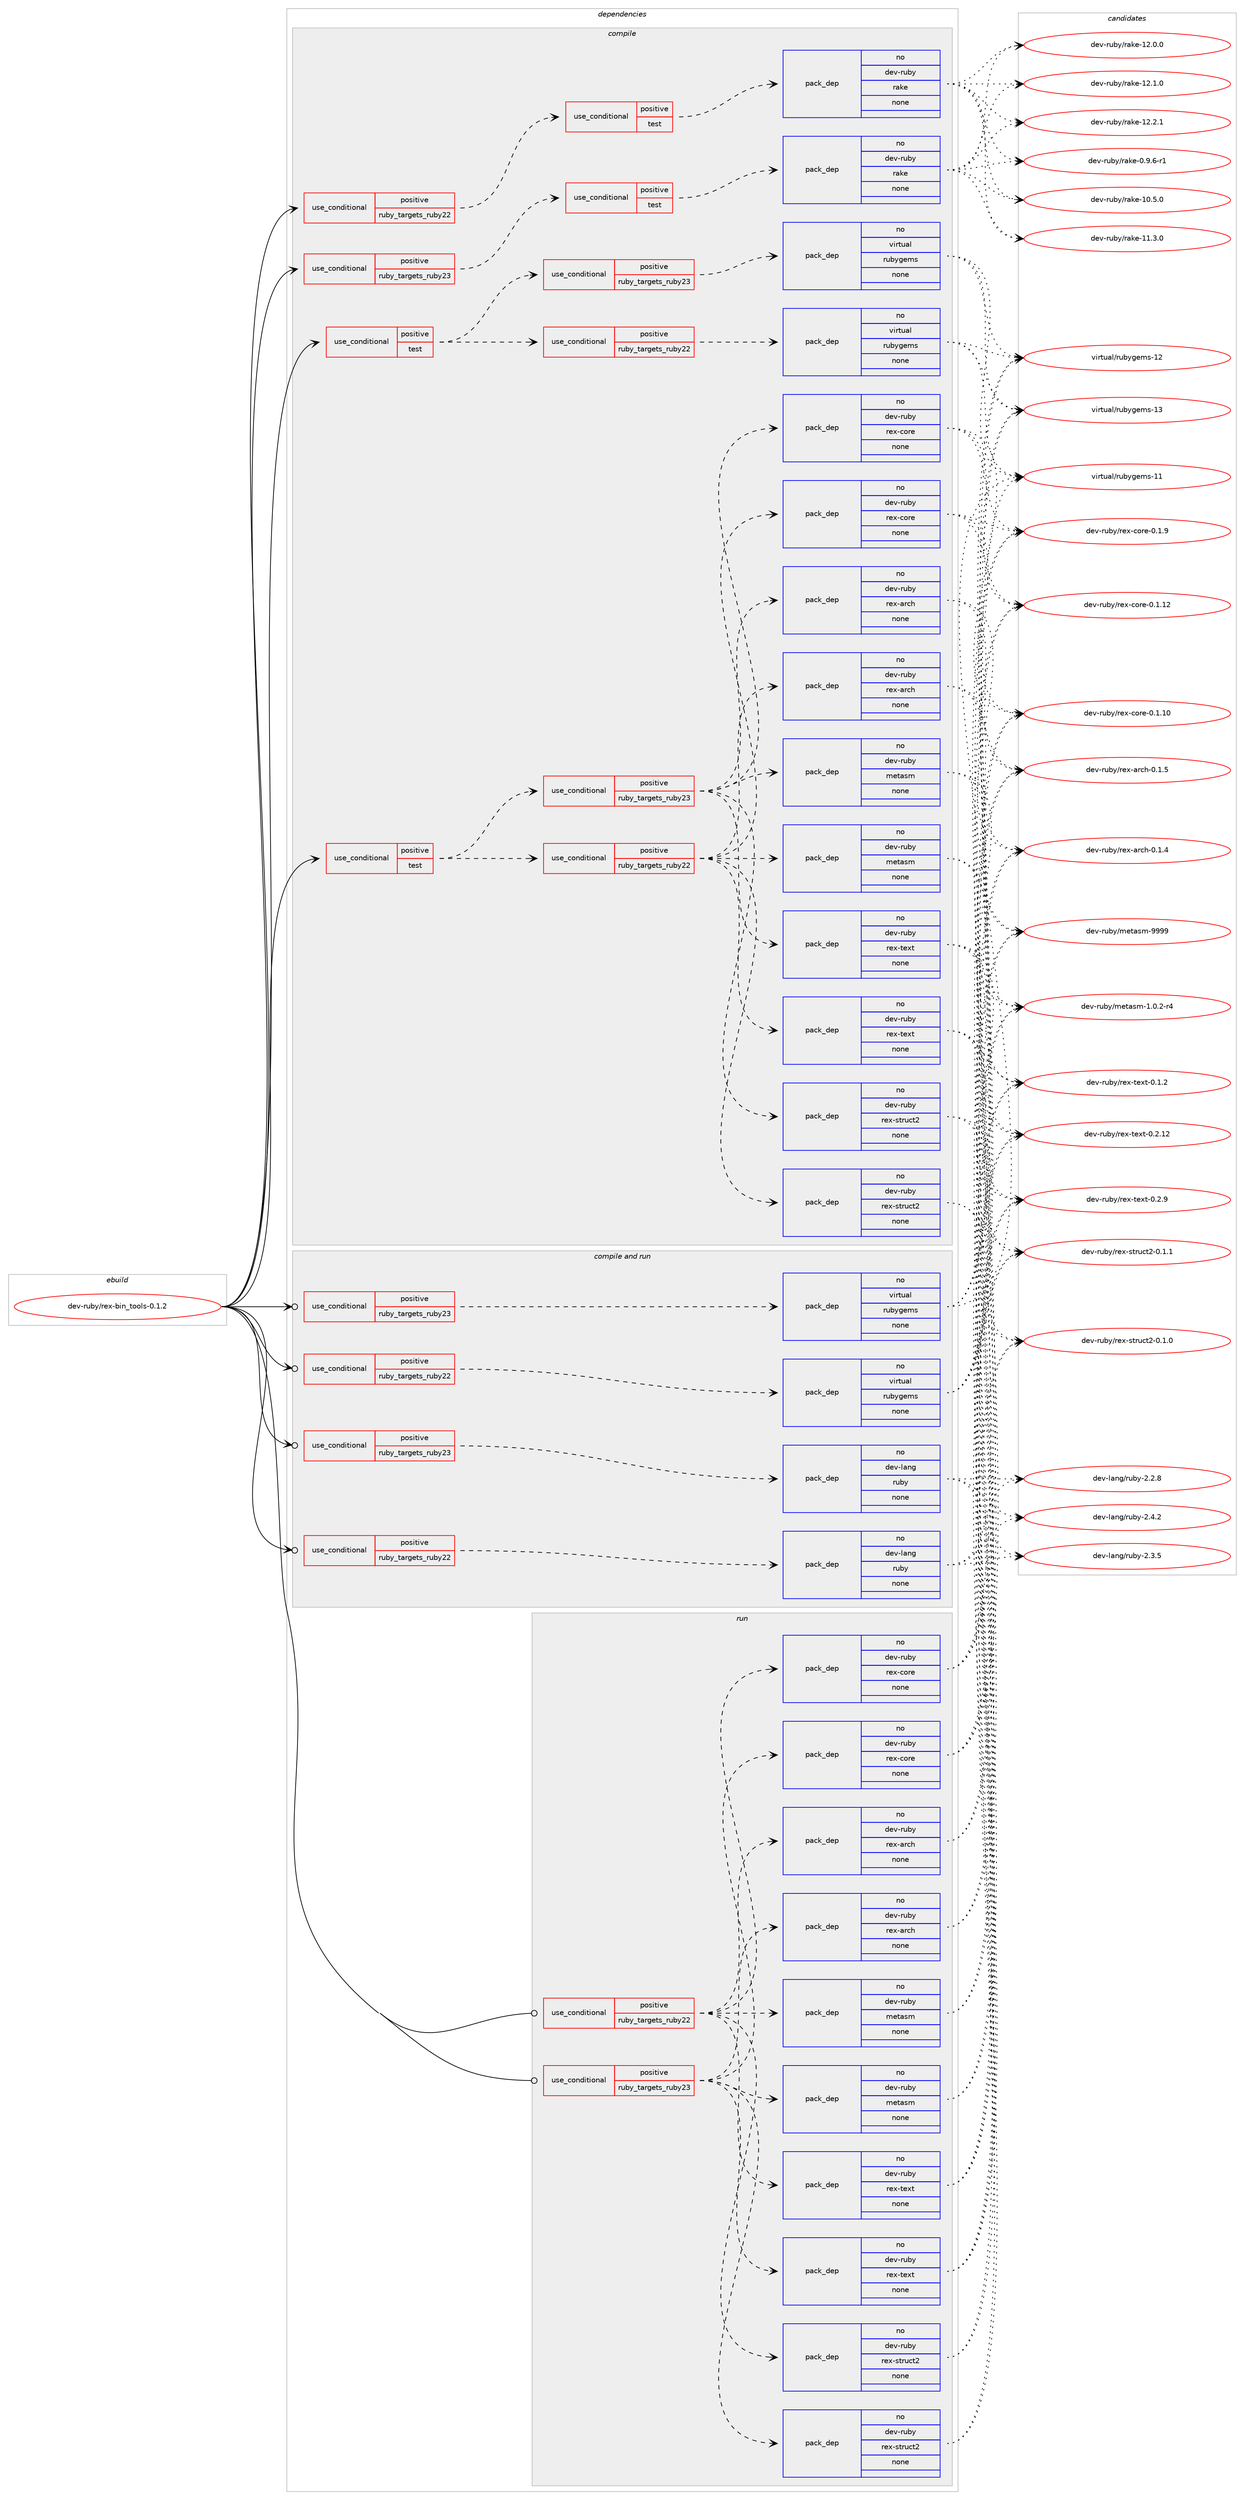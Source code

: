 digraph prolog {

# *************
# Graph options
# *************

newrank=true;
concentrate=true;
compound=true;
graph [rankdir=LR,fontname=Helvetica,fontsize=10,ranksep=1.5];#, ranksep=2.5, nodesep=0.2];
edge  [arrowhead=vee];
node  [fontname=Helvetica,fontsize=10];

# **********
# The ebuild
# **********

subgraph cluster_leftcol {
color=gray;
rank=same;
label=<<i>ebuild</i>>;
id [label="dev-ruby/rex-bin_tools-0.1.2", color=red, width=4, href="../dev-ruby/rex-bin_tools-0.1.2.svg"];
}

# ****************
# The dependencies
# ****************

subgraph cluster_midcol {
color=gray;
label=<<i>dependencies</i>>;
subgraph cluster_compile {
fillcolor="#eeeeee";
style=filled;
label=<<i>compile</i>>;
subgraph cond68450 {
dependency261338 [label=<<TABLE BORDER="0" CELLBORDER="1" CELLSPACING="0" CELLPADDING="4"><TR><TD ROWSPAN="3" CELLPADDING="10">use_conditional</TD></TR><TR><TD>positive</TD></TR><TR><TD>ruby_targets_ruby22</TD></TR></TABLE>>, shape=none, color=red];
subgraph cond68451 {
dependency261339 [label=<<TABLE BORDER="0" CELLBORDER="1" CELLSPACING="0" CELLPADDING="4"><TR><TD ROWSPAN="3" CELLPADDING="10">use_conditional</TD></TR><TR><TD>positive</TD></TR><TR><TD>test</TD></TR></TABLE>>, shape=none, color=red];
subgraph pack188774 {
dependency261340 [label=<<TABLE BORDER="0" CELLBORDER="1" CELLSPACING="0" CELLPADDING="4" WIDTH="220"><TR><TD ROWSPAN="6" CELLPADDING="30">pack_dep</TD></TR><TR><TD WIDTH="110">no</TD></TR><TR><TD>dev-ruby</TD></TR><TR><TD>rake</TD></TR><TR><TD>none</TD></TR><TR><TD></TD></TR></TABLE>>, shape=none, color=blue];
}
dependency261339:e -> dependency261340:w [weight=20,style="dashed",arrowhead="vee"];
}
dependency261338:e -> dependency261339:w [weight=20,style="dashed",arrowhead="vee"];
}
id:e -> dependency261338:w [weight=20,style="solid",arrowhead="vee"];
subgraph cond68452 {
dependency261341 [label=<<TABLE BORDER="0" CELLBORDER="1" CELLSPACING="0" CELLPADDING="4"><TR><TD ROWSPAN="3" CELLPADDING="10">use_conditional</TD></TR><TR><TD>positive</TD></TR><TR><TD>ruby_targets_ruby23</TD></TR></TABLE>>, shape=none, color=red];
subgraph cond68453 {
dependency261342 [label=<<TABLE BORDER="0" CELLBORDER="1" CELLSPACING="0" CELLPADDING="4"><TR><TD ROWSPAN="3" CELLPADDING="10">use_conditional</TD></TR><TR><TD>positive</TD></TR><TR><TD>test</TD></TR></TABLE>>, shape=none, color=red];
subgraph pack188775 {
dependency261343 [label=<<TABLE BORDER="0" CELLBORDER="1" CELLSPACING="0" CELLPADDING="4" WIDTH="220"><TR><TD ROWSPAN="6" CELLPADDING="30">pack_dep</TD></TR><TR><TD WIDTH="110">no</TD></TR><TR><TD>dev-ruby</TD></TR><TR><TD>rake</TD></TR><TR><TD>none</TD></TR><TR><TD></TD></TR></TABLE>>, shape=none, color=blue];
}
dependency261342:e -> dependency261343:w [weight=20,style="dashed",arrowhead="vee"];
}
dependency261341:e -> dependency261342:w [weight=20,style="dashed",arrowhead="vee"];
}
id:e -> dependency261341:w [weight=20,style="solid",arrowhead="vee"];
subgraph cond68454 {
dependency261344 [label=<<TABLE BORDER="0" CELLBORDER="1" CELLSPACING="0" CELLPADDING="4"><TR><TD ROWSPAN="3" CELLPADDING="10">use_conditional</TD></TR><TR><TD>positive</TD></TR><TR><TD>test</TD></TR></TABLE>>, shape=none, color=red];
subgraph cond68455 {
dependency261345 [label=<<TABLE BORDER="0" CELLBORDER="1" CELLSPACING="0" CELLPADDING="4"><TR><TD ROWSPAN="3" CELLPADDING="10">use_conditional</TD></TR><TR><TD>positive</TD></TR><TR><TD>ruby_targets_ruby22</TD></TR></TABLE>>, shape=none, color=red];
subgraph pack188776 {
dependency261346 [label=<<TABLE BORDER="0" CELLBORDER="1" CELLSPACING="0" CELLPADDING="4" WIDTH="220"><TR><TD ROWSPAN="6" CELLPADDING="30">pack_dep</TD></TR><TR><TD WIDTH="110">no</TD></TR><TR><TD>dev-ruby</TD></TR><TR><TD>rex-arch</TD></TR><TR><TD>none</TD></TR><TR><TD></TD></TR></TABLE>>, shape=none, color=blue];
}
dependency261345:e -> dependency261346:w [weight=20,style="dashed",arrowhead="vee"];
subgraph pack188777 {
dependency261347 [label=<<TABLE BORDER="0" CELLBORDER="1" CELLSPACING="0" CELLPADDING="4" WIDTH="220"><TR><TD ROWSPAN="6" CELLPADDING="30">pack_dep</TD></TR><TR><TD WIDTH="110">no</TD></TR><TR><TD>dev-ruby</TD></TR><TR><TD>metasm</TD></TR><TR><TD>none</TD></TR><TR><TD></TD></TR></TABLE>>, shape=none, color=blue];
}
dependency261345:e -> dependency261347:w [weight=20,style="dashed",arrowhead="vee"];
subgraph pack188778 {
dependency261348 [label=<<TABLE BORDER="0" CELLBORDER="1" CELLSPACING="0" CELLPADDING="4" WIDTH="220"><TR><TD ROWSPAN="6" CELLPADDING="30">pack_dep</TD></TR><TR><TD WIDTH="110">no</TD></TR><TR><TD>dev-ruby</TD></TR><TR><TD>rex-core</TD></TR><TR><TD>none</TD></TR><TR><TD></TD></TR></TABLE>>, shape=none, color=blue];
}
dependency261345:e -> dependency261348:w [weight=20,style="dashed",arrowhead="vee"];
subgraph pack188779 {
dependency261349 [label=<<TABLE BORDER="0" CELLBORDER="1" CELLSPACING="0" CELLPADDING="4" WIDTH="220"><TR><TD ROWSPAN="6" CELLPADDING="30">pack_dep</TD></TR><TR><TD WIDTH="110">no</TD></TR><TR><TD>dev-ruby</TD></TR><TR><TD>rex-struct2</TD></TR><TR><TD>none</TD></TR><TR><TD></TD></TR></TABLE>>, shape=none, color=blue];
}
dependency261345:e -> dependency261349:w [weight=20,style="dashed",arrowhead="vee"];
subgraph pack188780 {
dependency261350 [label=<<TABLE BORDER="0" CELLBORDER="1" CELLSPACING="0" CELLPADDING="4" WIDTH="220"><TR><TD ROWSPAN="6" CELLPADDING="30">pack_dep</TD></TR><TR><TD WIDTH="110">no</TD></TR><TR><TD>dev-ruby</TD></TR><TR><TD>rex-text</TD></TR><TR><TD>none</TD></TR><TR><TD></TD></TR></TABLE>>, shape=none, color=blue];
}
dependency261345:e -> dependency261350:w [weight=20,style="dashed",arrowhead="vee"];
}
dependency261344:e -> dependency261345:w [weight=20,style="dashed",arrowhead="vee"];
subgraph cond68456 {
dependency261351 [label=<<TABLE BORDER="0" CELLBORDER="1" CELLSPACING="0" CELLPADDING="4"><TR><TD ROWSPAN="3" CELLPADDING="10">use_conditional</TD></TR><TR><TD>positive</TD></TR><TR><TD>ruby_targets_ruby23</TD></TR></TABLE>>, shape=none, color=red];
subgraph pack188781 {
dependency261352 [label=<<TABLE BORDER="0" CELLBORDER="1" CELLSPACING="0" CELLPADDING="4" WIDTH="220"><TR><TD ROWSPAN="6" CELLPADDING="30">pack_dep</TD></TR><TR><TD WIDTH="110">no</TD></TR><TR><TD>dev-ruby</TD></TR><TR><TD>rex-arch</TD></TR><TR><TD>none</TD></TR><TR><TD></TD></TR></TABLE>>, shape=none, color=blue];
}
dependency261351:e -> dependency261352:w [weight=20,style="dashed",arrowhead="vee"];
subgraph pack188782 {
dependency261353 [label=<<TABLE BORDER="0" CELLBORDER="1" CELLSPACING="0" CELLPADDING="4" WIDTH="220"><TR><TD ROWSPAN="6" CELLPADDING="30">pack_dep</TD></TR><TR><TD WIDTH="110">no</TD></TR><TR><TD>dev-ruby</TD></TR><TR><TD>metasm</TD></TR><TR><TD>none</TD></TR><TR><TD></TD></TR></TABLE>>, shape=none, color=blue];
}
dependency261351:e -> dependency261353:w [weight=20,style="dashed",arrowhead="vee"];
subgraph pack188783 {
dependency261354 [label=<<TABLE BORDER="0" CELLBORDER="1" CELLSPACING="0" CELLPADDING="4" WIDTH="220"><TR><TD ROWSPAN="6" CELLPADDING="30">pack_dep</TD></TR><TR><TD WIDTH="110">no</TD></TR><TR><TD>dev-ruby</TD></TR><TR><TD>rex-core</TD></TR><TR><TD>none</TD></TR><TR><TD></TD></TR></TABLE>>, shape=none, color=blue];
}
dependency261351:e -> dependency261354:w [weight=20,style="dashed",arrowhead="vee"];
subgraph pack188784 {
dependency261355 [label=<<TABLE BORDER="0" CELLBORDER="1" CELLSPACING="0" CELLPADDING="4" WIDTH="220"><TR><TD ROWSPAN="6" CELLPADDING="30">pack_dep</TD></TR><TR><TD WIDTH="110">no</TD></TR><TR><TD>dev-ruby</TD></TR><TR><TD>rex-struct2</TD></TR><TR><TD>none</TD></TR><TR><TD></TD></TR></TABLE>>, shape=none, color=blue];
}
dependency261351:e -> dependency261355:w [weight=20,style="dashed",arrowhead="vee"];
subgraph pack188785 {
dependency261356 [label=<<TABLE BORDER="0" CELLBORDER="1" CELLSPACING="0" CELLPADDING="4" WIDTH="220"><TR><TD ROWSPAN="6" CELLPADDING="30">pack_dep</TD></TR><TR><TD WIDTH="110">no</TD></TR><TR><TD>dev-ruby</TD></TR><TR><TD>rex-text</TD></TR><TR><TD>none</TD></TR><TR><TD></TD></TR></TABLE>>, shape=none, color=blue];
}
dependency261351:e -> dependency261356:w [weight=20,style="dashed",arrowhead="vee"];
}
dependency261344:e -> dependency261351:w [weight=20,style="dashed",arrowhead="vee"];
}
id:e -> dependency261344:w [weight=20,style="solid",arrowhead="vee"];
subgraph cond68457 {
dependency261357 [label=<<TABLE BORDER="0" CELLBORDER="1" CELLSPACING="0" CELLPADDING="4"><TR><TD ROWSPAN="3" CELLPADDING="10">use_conditional</TD></TR><TR><TD>positive</TD></TR><TR><TD>test</TD></TR></TABLE>>, shape=none, color=red];
subgraph cond68458 {
dependency261358 [label=<<TABLE BORDER="0" CELLBORDER="1" CELLSPACING="0" CELLPADDING="4"><TR><TD ROWSPAN="3" CELLPADDING="10">use_conditional</TD></TR><TR><TD>positive</TD></TR><TR><TD>ruby_targets_ruby22</TD></TR></TABLE>>, shape=none, color=red];
subgraph pack188786 {
dependency261359 [label=<<TABLE BORDER="0" CELLBORDER="1" CELLSPACING="0" CELLPADDING="4" WIDTH="220"><TR><TD ROWSPAN="6" CELLPADDING="30">pack_dep</TD></TR><TR><TD WIDTH="110">no</TD></TR><TR><TD>virtual</TD></TR><TR><TD>rubygems</TD></TR><TR><TD>none</TD></TR><TR><TD></TD></TR></TABLE>>, shape=none, color=blue];
}
dependency261358:e -> dependency261359:w [weight=20,style="dashed",arrowhead="vee"];
}
dependency261357:e -> dependency261358:w [weight=20,style="dashed",arrowhead="vee"];
subgraph cond68459 {
dependency261360 [label=<<TABLE BORDER="0" CELLBORDER="1" CELLSPACING="0" CELLPADDING="4"><TR><TD ROWSPAN="3" CELLPADDING="10">use_conditional</TD></TR><TR><TD>positive</TD></TR><TR><TD>ruby_targets_ruby23</TD></TR></TABLE>>, shape=none, color=red];
subgraph pack188787 {
dependency261361 [label=<<TABLE BORDER="0" CELLBORDER="1" CELLSPACING="0" CELLPADDING="4" WIDTH="220"><TR><TD ROWSPAN="6" CELLPADDING="30">pack_dep</TD></TR><TR><TD WIDTH="110">no</TD></TR><TR><TD>virtual</TD></TR><TR><TD>rubygems</TD></TR><TR><TD>none</TD></TR><TR><TD></TD></TR></TABLE>>, shape=none, color=blue];
}
dependency261360:e -> dependency261361:w [weight=20,style="dashed",arrowhead="vee"];
}
dependency261357:e -> dependency261360:w [weight=20,style="dashed",arrowhead="vee"];
}
id:e -> dependency261357:w [weight=20,style="solid",arrowhead="vee"];
}
subgraph cluster_compileandrun {
fillcolor="#eeeeee";
style=filled;
label=<<i>compile and run</i>>;
subgraph cond68460 {
dependency261362 [label=<<TABLE BORDER="0" CELLBORDER="1" CELLSPACING="0" CELLPADDING="4"><TR><TD ROWSPAN="3" CELLPADDING="10">use_conditional</TD></TR><TR><TD>positive</TD></TR><TR><TD>ruby_targets_ruby22</TD></TR></TABLE>>, shape=none, color=red];
subgraph pack188788 {
dependency261363 [label=<<TABLE BORDER="0" CELLBORDER="1" CELLSPACING="0" CELLPADDING="4" WIDTH="220"><TR><TD ROWSPAN="6" CELLPADDING="30">pack_dep</TD></TR><TR><TD WIDTH="110">no</TD></TR><TR><TD>dev-lang</TD></TR><TR><TD>ruby</TD></TR><TR><TD>none</TD></TR><TR><TD></TD></TR></TABLE>>, shape=none, color=blue];
}
dependency261362:e -> dependency261363:w [weight=20,style="dashed",arrowhead="vee"];
}
id:e -> dependency261362:w [weight=20,style="solid",arrowhead="odotvee"];
subgraph cond68461 {
dependency261364 [label=<<TABLE BORDER="0" CELLBORDER="1" CELLSPACING="0" CELLPADDING="4"><TR><TD ROWSPAN="3" CELLPADDING="10">use_conditional</TD></TR><TR><TD>positive</TD></TR><TR><TD>ruby_targets_ruby22</TD></TR></TABLE>>, shape=none, color=red];
subgraph pack188789 {
dependency261365 [label=<<TABLE BORDER="0" CELLBORDER="1" CELLSPACING="0" CELLPADDING="4" WIDTH="220"><TR><TD ROWSPAN="6" CELLPADDING="30">pack_dep</TD></TR><TR><TD WIDTH="110">no</TD></TR><TR><TD>virtual</TD></TR><TR><TD>rubygems</TD></TR><TR><TD>none</TD></TR><TR><TD></TD></TR></TABLE>>, shape=none, color=blue];
}
dependency261364:e -> dependency261365:w [weight=20,style="dashed",arrowhead="vee"];
}
id:e -> dependency261364:w [weight=20,style="solid",arrowhead="odotvee"];
subgraph cond68462 {
dependency261366 [label=<<TABLE BORDER="0" CELLBORDER="1" CELLSPACING="0" CELLPADDING="4"><TR><TD ROWSPAN="3" CELLPADDING="10">use_conditional</TD></TR><TR><TD>positive</TD></TR><TR><TD>ruby_targets_ruby23</TD></TR></TABLE>>, shape=none, color=red];
subgraph pack188790 {
dependency261367 [label=<<TABLE BORDER="0" CELLBORDER="1" CELLSPACING="0" CELLPADDING="4" WIDTH="220"><TR><TD ROWSPAN="6" CELLPADDING="30">pack_dep</TD></TR><TR><TD WIDTH="110">no</TD></TR><TR><TD>dev-lang</TD></TR><TR><TD>ruby</TD></TR><TR><TD>none</TD></TR><TR><TD></TD></TR></TABLE>>, shape=none, color=blue];
}
dependency261366:e -> dependency261367:w [weight=20,style="dashed",arrowhead="vee"];
}
id:e -> dependency261366:w [weight=20,style="solid",arrowhead="odotvee"];
subgraph cond68463 {
dependency261368 [label=<<TABLE BORDER="0" CELLBORDER="1" CELLSPACING="0" CELLPADDING="4"><TR><TD ROWSPAN="3" CELLPADDING="10">use_conditional</TD></TR><TR><TD>positive</TD></TR><TR><TD>ruby_targets_ruby23</TD></TR></TABLE>>, shape=none, color=red];
subgraph pack188791 {
dependency261369 [label=<<TABLE BORDER="0" CELLBORDER="1" CELLSPACING="0" CELLPADDING="4" WIDTH="220"><TR><TD ROWSPAN="6" CELLPADDING="30">pack_dep</TD></TR><TR><TD WIDTH="110">no</TD></TR><TR><TD>virtual</TD></TR><TR><TD>rubygems</TD></TR><TR><TD>none</TD></TR><TR><TD></TD></TR></TABLE>>, shape=none, color=blue];
}
dependency261368:e -> dependency261369:w [weight=20,style="dashed",arrowhead="vee"];
}
id:e -> dependency261368:w [weight=20,style="solid",arrowhead="odotvee"];
}
subgraph cluster_run {
fillcolor="#eeeeee";
style=filled;
label=<<i>run</i>>;
subgraph cond68464 {
dependency261370 [label=<<TABLE BORDER="0" CELLBORDER="1" CELLSPACING="0" CELLPADDING="4"><TR><TD ROWSPAN="3" CELLPADDING="10">use_conditional</TD></TR><TR><TD>positive</TD></TR><TR><TD>ruby_targets_ruby22</TD></TR></TABLE>>, shape=none, color=red];
subgraph pack188792 {
dependency261371 [label=<<TABLE BORDER="0" CELLBORDER="1" CELLSPACING="0" CELLPADDING="4" WIDTH="220"><TR><TD ROWSPAN="6" CELLPADDING="30">pack_dep</TD></TR><TR><TD WIDTH="110">no</TD></TR><TR><TD>dev-ruby</TD></TR><TR><TD>rex-arch</TD></TR><TR><TD>none</TD></TR><TR><TD></TD></TR></TABLE>>, shape=none, color=blue];
}
dependency261370:e -> dependency261371:w [weight=20,style="dashed",arrowhead="vee"];
subgraph pack188793 {
dependency261372 [label=<<TABLE BORDER="0" CELLBORDER="1" CELLSPACING="0" CELLPADDING="4" WIDTH="220"><TR><TD ROWSPAN="6" CELLPADDING="30">pack_dep</TD></TR><TR><TD WIDTH="110">no</TD></TR><TR><TD>dev-ruby</TD></TR><TR><TD>metasm</TD></TR><TR><TD>none</TD></TR><TR><TD></TD></TR></TABLE>>, shape=none, color=blue];
}
dependency261370:e -> dependency261372:w [weight=20,style="dashed",arrowhead="vee"];
subgraph pack188794 {
dependency261373 [label=<<TABLE BORDER="0" CELLBORDER="1" CELLSPACING="0" CELLPADDING="4" WIDTH="220"><TR><TD ROWSPAN="6" CELLPADDING="30">pack_dep</TD></TR><TR><TD WIDTH="110">no</TD></TR><TR><TD>dev-ruby</TD></TR><TR><TD>rex-core</TD></TR><TR><TD>none</TD></TR><TR><TD></TD></TR></TABLE>>, shape=none, color=blue];
}
dependency261370:e -> dependency261373:w [weight=20,style="dashed",arrowhead="vee"];
subgraph pack188795 {
dependency261374 [label=<<TABLE BORDER="0" CELLBORDER="1" CELLSPACING="0" CELLPADDING="4" WIDTH="220"><TR><TD ROWSPAN="6" CELLPADDING="30">pack_dep</TD></TR><TR><TD WIDTH="110">no</TD></TR><TR><TD>dev-ruby</TD></TR><TR><TD>rex-struct2</TD></TR><TR><TD>none</TD></TR><TR><TD></TD></TR></TABLE>>, shape=none, color=blue];
}
dependency261370:e -> dependency261374:w [weight=20,style="dashed",arrowhead="vee"];
subgraph pack188796 {
dependency261375 [label=<<TABLE BORDER="0" CELLBORDER="1" CELLSPACING="0" CELLPADDING="4" WIDTH="220"><TR><TD ROWSPAN="6" CELLPADDING="30">pack_dep</TD></TR><TR><TD WIDTH="110">no</TD></TR><TR><TD>dev-ruby</TD></TR><TR><TD>rex-text</TD></TR><TR><TD>none</TD></TR><TR><TD></TD></TR></TABLE>>, shape=none, color=blue];
}
dependency261370:e -> dependency261375:w [weight=20,style="dashed",arrowhead="vee"];
}
id:e -> dependency261370:w [weight=20,style="solid",arrowhead="odot"];
subgraph cond68465 {
dependency261376 [label=<<TABLE BORDER="0" CELLBORDER="1" CELLSPACING="0" CELLPADDING="4"><TR><TD ROWSPAN="3" CELLPADDING="10">use_conditional</TD></TR><TR><TD>positive</TD></TR><TR><TD>ruby_targets_ruby23</TD></TR></TABLE>>, shape=none, color=red];
subgraph pack188797 {
dependency261377 [label=<<TABLE BORDER="0" CELLBORDER="1" CELLSPACING="0" CELLPADDING="4" WIDTH="220"><TR><TD ROWSPAN="6" CELLPADDING="30">pack_dep</TD></TR><TR><TD WIDTH="110">no</TD></TR><TR><TD>dev-ruby</TD></TR><TR><TD>rex-arch</TD></TR><TR><TD>none</TD></TR><TR><TD></TD></TR></TABLE>>, shape=none, color=blue];
}
dependency261376:e -> dependency261377:w [weight=20,style="dashed",arrowhead="vee"];
subgraph pack188798 {
dependency261378 [label=<<TABLE BORDER="0" CELLBORDER="1" CELLSPACING="0" CELLPADDING="4" WIDTH="220"><TR><TD ROWSPAN="6" CELLPADDING="30">pack_dep</TD></TR><TR><TD WIDTH="110">no</TD></TR><TR><TD>dev-ruby</TD></TR><TR><TD>metasm</TD></TR><TR><TD>none</TD></TR><TR><TD></TD></TR></TABLE>>, shape=none, color=blue];
}
dependency261376:e -> dependency261378:w [weight=20,style="dashed",arrowhead="vee"];
subgraph pack188799 {
dependency261379 [label=<<TABLE BORDER="0" CELLBORDER="1" CELLSPACING="0" CELLPADDING="4" WIDTH="220"><TR><TD ROWSPAN="6" CELLPADDING="30">pack_dep</TD></TR><TR><TD WIDTH="110">no</TD></TR><TR><TD>dev-ruby</TD></TR><TR><TD>rex-core</TD></TR><TR><TD>none</TD></TR><TR><TD></TD></TR></TABLE>>, shape=none, color=blue];
}
dependency261376:e -> dependency261379:w [weight=20,style="dashed",arrowhead="vee"];
subgraph pack188800 {
dependency261380 [label=<<TABLE BORDER="0" CELLBORDER="1" CELLSPACING="0" CELLPADDING="4" WIDTH="220"><TR><TD ROWSPAN="6" CELLPADDING="30">pack_dep</TD></TR><TR><TD WIDTH="110">no</TD></TR><TR><TD>dev-ruby</TD></TR><TR><TD>rex-struct2</TD></TR><TR><TD>none</TD></TR><TR><TD></TD></TR></TABLE>>, shape=none, color=blue];
}
dependency261376:e -> dependency261380:w [weight=20,style="dashed",arrowhead="vee"];
subgraph pack188801 {
dependency261381 [label=<<TABLE BORDER="0" CELLBORDER="1" CELLSPACING="0" CELLPADDING="4" WIDTH="220"><TR><TD ROWSPAN="6" CELLPADDING="30">pack_dep</TD></TR><TR><TD WIDTH="110">no</TD></TR><TR><TD>dev-ruby</TD></TR><TR><TD>rex-text</TD></TR><TR><TD>none</TD></TR><TR><TD></TD></TR></TABLE>>, shape=none, color=blue];
}
dependency261376:e -> dependency261381:w [weight=20,style="dashed",arrowhead="vee"];
}
id:e -> dependency261376:w [weight=20,style="solid",arrowhead="odot"];
}
}

# **************
# The candidates
# **************

subgraph cluster_choices {
rank=same;
color=gray;
label=<<i>candidates</i>>;

subgraph choice188774 {
color=black;
nodesep=1;
choice100101118451141179812147114971071014548465746544511449 [label="dev-ruby/rake-0.9.6-r1", color=red, width=4,href="../dev-ruby/rake-0.9.6-r1.svg"];
choice1001011184511411798121471149710710145494846534648 [label="dev-ruby/rake-10.5.0", color=red, width=4,href="../dev-ruby/rake-10.5.0.svg"];
choice1001011184511411798121471149710710145494946514648 [label="dev-ruby/rake-11.3.0", color=red, width=4,href="../dev-ruby/rake-11.3.0.svg"];
choice1001011184511411798121471149710710145495046484648 [label="dev-ruby/rake-12.0.0", color=red, width=4,href="../dev-ruby/rake-12.0.0.svg"];
choice1001011184511411798121471149710710145495046494648 [label="dev-ruby/rake-12.1.0", color=red, width=4,href="../dev-ruby/rake-12.1.0.svg"];
choice1001011184511411798121471149710710145495046504649 [label="dev-ruby/rake-12.2.1", color=red, width=4,href="../dev-ruby/rake-12.2.1.svg"];
dependency261340:e -> choice100101118451141179812147114971071014548465746544511449:w [style=dotted,weight="100"];
dependency261340:e -> choice1001011184511411798121471149710710145494846534648:w [style=dotted,weight="100"];
dependency261340:e -> choice1001011184511411798121471149710710145494946514648:w [style=dotted,weight="100"];
dependency261340:e -> choice1001011184511411798121471149710710145495046484648:w [style=dotted,weight="100"];
dependency261340:e -> choice1001011184511411798121471149710710145495046494648:w [style=dotted,weight="100"];
dependency261340:e -> choice1001011184511411798121471149710710145495046504649:w [style=dotted,weight="100"];
}
subgraph choice188775 {
color=black;
nodesep=1;
choice100101118451141179812147114971071014548465746544511449 [label="dev-ruby/rake-0.9.6-r1", color=red, width=4,href="../dev-ruby/rake-0.9.6-r1.svg"];
choice1001011184511411798121471149710710145494846534648 [label="dev-ruby/rake-10.5.0", color=red, width=4,href="../dev-ruby/rake-10.5.0.svg"];
choice1001011184511411798121471149710710145494946514648 [label="dev-ruby/rake-11.3.0", color=red, width=4,href="../dev-ruby/rake-11.3.0.svg"];
choice1001011184511411798121471149710710145495046484648 [label="dev-ruby/rake-12.0.0", color=red, width=4,href="../dev-ruby/rake-12.0.0.svg"];
choice1001011184511411798121471149710710145495046494648 [label="dev-ruby/rake-12.1.0", color=red, width=4,href="../dev-ruby/rake-12.1.0.svg"];
choice1001011184511411798121471149710710145495046504649 [label="dev-ruby/rake-12.2.1", color=red, width=4,href="../dev-ruby/rake-12.2.1.svg"];
dependency261343:e -> choice100101118451141179812147114971071014548465746544511449:w [style=dotted,weight="100"];
dependency261343:e -> choice1001011184511411798121471149710710145494846534648:w [style=dotted,weight="100"];
dependency261343:e -> choice1001011184511411798121471149710710145494946514648:w [style=dotted,weight="100"];
dependency261343:e -> choice1001011184511411798121471149710710145495046484648:w [style=dotted,weight="100"];
dependency261343:e -> choice1001011184511411798121471149710710145495046494648:w [style=dotted,weight="100"];
dependency261343:e -> choice1001011184511411798121471149710710145495046504649:w [style=dotted,weight="100"];
}
subgraph choice188776 {
color=black;
nodesep=1;
choice100101118451141179812147114101120459711499104454846494652 [label="dev-ruby/rex-arch-0.1.4", color=red, width=4,href="../dev-ruby/rex-arch-0.1.4.svg"];
choice100101118451141179812147114101120459711499104454846494653 [label="dev-ruby/rex-arch-0.1.5", color=red, width=4,href="../dev-ruby/rex-arch-0.1.5.svg"];
dependency261346:e -> choice100101118451141179812147114101120459711499104454846494652:w [style=dotted,weight="100"];
dependency261346:e -> choice100101118451141179812147114101120459711499104454846494653:w [style=dotted,weight="100"];
}
subgraph choice188777 {
color=black;
nodesep=1;
choice100101118451141179812147109101116971151094549464846504511452 [label="dev-ruby/metasm-1.0.2-r4", color=red, width=4,href="../dev-ruby/metasm-1.0.2-r4.svg"];
choice100101118451141179812147109101116971151094557575757 [label="dev-ruby/metasm-9999", color=red, width=4,href="../dev-ruby/metasm-9999.svg"];
dependency261347:e -> choice100101118451141179812147109101116971151094549464846504511452:w [style=dotted,weight="100"];
dependency261347:e -> choice100101118451141179812147109101116971151094557575757:w [style=dotted,weight="100"];
}
subgraph choice188778 {
color=black;
nodesep=1;
choice100101118451141179812147114101120459911111410145484649464948 [label="dev-ruby/rex-core-0.1.10", color=red, width=4,href="../dev-ruby/rex-core-0.1.10.svg"];
choice100101118451141179812147114101120459911111410145484649464950 [label="dev-ruby/rex-core-0.1.12", color=red, width=4,href="../dev-ruby/rex-core-0.1.12.svg"];
choice1001011184511411798121471141011204599111114101454846494657 [label="dev-ruby/rex-core-0.1.9", color=red, width=4,href="../dev-ruby/rex-core-0.1.9.svg"];
dependency261348:e -> choice100101118451141179812147114101120459911111410145484649464948:w [style=dotted,weight="100"];
dependency261348:e -> choice100101118451141179812147114101120459911111410145484649464950:w [style=dotted,weight="100"];
dependency261348:e -> choice1001011184511411798121471141011204599111114101454846494657:w [style=dotted,weight="100"];
}
subgraph choice188779 {
color=black;
nodesep=1;
choice100101118451141179812147114101120451151161141179911650454846494648 [label="dev-ruby/rex-struct2-0.1.0", color=red, width=4,href="../dev-ruby/rex-struct2-0.1.0.svg"];
choice100101118451141179812147114101120451151161141179911650454846494649 [label="dev-ruby/rex-struct2-0.1.1", color=red, width=4,href="../dev-ruby/rex-struct2-0.1.1.svg"];
dependency261349:e -> choice100101118451141179812147114101120451151161141179911650454846494648:w [style=dotted,weight="100"];
dependency261349:e -> choice100101118451141179812147114101120451151161141179911650454846494649:w [style=dotted,weight="100"];
}
subgraph choice188780 {
color=black;
nodesep=1;
choice10010111845114117981214711410112045116101120116454846494650 [label="dev-ruby/rex-text-0.1.2", color=red, width=4,href="../dev-ruby/rex-text-0.1.2.svg"];
choice1001011184511411798121471141011204511610112011645484650464950 [label="dev-ruby/rex-text-0.2.12", color=red, width=4,href="../dev-ruby/rex-text-0.2.12.svg"];
choice10010111845114117981214711410112045116101120116454846504657 [label="dev-ruby/rex-text-0.2.9", color=red, width=4,href="../dev-ruby/rex-text-0.2.9.svg"];
dependency261350:e -> choice10010111845114117981214711410112045116101120116454846494650:w [style=dotted,weight="100"];
dependency261350:e -> choice1001011184511411798121471141011204511610112011645484650464950:w [style=dotted,weight="100"];
dependency261350:e -> choice10010111845114117981214711410112045116101120116454846504657:w [style=dotted,weight="100"];
}
subgraph choice188781 {
color=black;
nodesep=1;
choice100101118451141179812147114101120459711499104454846494652 [label="dev-ruby/rex-arch-0.1.4", color=red, width=4,href="../dev-ruby/rex-arch-0.1.4.svg"];
choice100101118451141179812147114101120459711499104454846494653 [label="dev-ruby/rex-arch-0.1.5", color=red, width=4,href="../dev-ruby/rex-arch-0.1.5.svg"];
dependency261352:e -> choice100101118451141179812147114101120459711499104454846494652:w [style=dotted,weight="100"];
dependency261352:e -> choice100101118451141179812147114101120459711499104454846494653:w [style=dotted,weight="100"];
}
subgraph choice188782 {
color=black;
nodesep=1;
choice100101118451141179812147109101116971151094549464846504511452 [label="dev-ruby/metasm-1.0.2-r4", color=red, width=4,href="../dev-ruby/metasm-1.0.2-r4.svg"];
choice100101118451141179812147109101116971151094557575757 [label="dev-ruby/metasm-9999", color=red, width=4,href="../dev-ruby/metasm-9999.svg"];
dependency261353:e -> choice100101118451141179812147109101116971151094549464846504511452:w [style=dotted,weight="100"];
dependency261353:e -> choice100101118451141179812147109101116971151094557575757:w [style=dotted,weight="100"];
}
subgraph choice188783 {
color=black;
nodesep=1;
choice100101118451141179812147114101120459911111410145484649464948 [label="dev-ruby/rex-core-0.1.10", color=red, width=4,href="../dev-ruby/rex-core-0.1.10.svg"];
choice100101118451141179812147114101120459911111410145484649464950 [label="dev-ruby/rex-core-0.1.12", color=red, width=4,href="../dev-ruby/rex-core-0.1.12.svg"];
choice1001011184511411798121471141011204599111114101454846494657 [label="dev-ruby/rex-core-0.1.9", color=red, width=4,href="../dev-ruby/rex-core-0.1.9.svg"];
dependency261354:e -> choice100101118451141179812147114101120459911111410145484649464948:w [style=dotted,weight="100"];
dependency261354:e -> choice100101118451141179812147114101120459911111410145484649464950:w [style=dotted,weight="100"];
dependency261354:e -> choice1001011184511411798121471141011204599111114101454846494657:w [style=dotted,weight="100"];
}
subgraph choice188784 {
color=black;
nodesep=1;
choice100101118451141179812147114101120451151161141179911650454846494648 [label="dev-ruby/rex-struct2-0.1.0", color=red, width=4,href="../dev-ruby/rex-struct2-0.1.0.svg"];
choice100101118451141179812147114101120451151161141179911650454846494649 [label="dev-ruby/rex-struct2-0.1.1", color=red, width=4,href="../dev-ruby/rex-struct2-0.1.1.svg"];
dependency261355:e -> choice100101118451141179812147114101120451151161141179911650454846494648:w [style=dotted,weight="100"];
dependency261355:e -> choice100101118451141179812147114101120451151161141179911650454846494649:w [style=dotted,weight="100"];
}
subgraph choice188785 {
color=black;
nodesep=1;
choice10010111845114117981214711410112045116101120116454846494650 [label="dev-ruby/rex-text-0.1.2", color=red, width=4,href="../dev-ruby/rex-text-0.1.2.svg"];
choice1001011184511411798121471141011204511610112011645484650464950 [label="dev-ruby/rex-text-0.2.12", color=red, width=4,href="../dev-ruby/rex-text-0.2.12.svg"];
choice10010111845114117981214711410112045116101120116454846504657 [label="dev-ruby/rex-text-0.2.9", color=red, width=4,href="../dev-ruby/rex-text-0.2.9.svg"];
dependency261356:e -> choice10010111845114117981214711410112045116101120116454846494650:w [style=dotted,weight="100"];
dependency261356:e -> choice1001011184511411798121471141011204511610112011645484650464950:w [style=dotted,weight="100"];
dependency261356:e -> choice10010111845114117981214711410112045116101120116454846504657:w [style=dotted,weight="100"];
}
subgraph choice188786 {
color=black;
nodesep=1;
choice118105114116117971084711411798121103101109115454949 [label="virtual/rubygems-11", color=red, width=4,href="../virtual/rubygems-11.svg"];
choice118105114116117971084711411798121103101109115454950 [label="virtual/rubygems-12", color=red, width=4,href="../virtual/rubygems-12.svg"];
choice118105114116117971084711411798121103101109115454951 [label="virtual/rubygems-13", color=red, width=4,href="../virtual/rubygems-13.svg"];
dependency261359:e -> choice118105114116117971084711411798121103101109115454949:w [style=dotted,weight="100"];
dependency261359:e -> choice118105114116117971084711411798121103101109115454950:w [style=dotted,weight="100"];
dependency261359:e -> choice118105114116117971084711411798121103101109115454951:w [style=dotted,weight="100"];
}
subgraph choice188787 {
color=black;
nodesep=1;
choice118105114116117971084711411798121103101109115454949 [label="virtual/rubygems-11", color=red, width=4,href="../virtual/rubygems-11.svg"];
choice118105114116117971084711411798121103101109115454950 [label="virtual/rubygems-12", color=red, width=4,href="../virtual/rubygems-12.svg"];
choice118105114116117971084711411798121103101109115454951 [label="virtual/rubygems-13", color=red, width=4,href="../virtual/rubygems-13.svg"];
dependency261361:e -> choice118105114116117971084711411798121103101109115454949:w [style=dotted,weight="100"];
dependency261361:e -> choice118105114116117971084711411798121103101109115454950:w [style=dotted,weight="100"];
dependency261361:e -> choice118105114116117971084711411798121103101109115454951:w [style=dotted,weight="100"];
}
subgraph choice188788 {
color=black;
nodesep=1;
choice10010111845108971101034711411798121455046504656 [label="dev-lang/ruby-2.2.8", color=red, width=4,href="../dev-lang/ruby-2.2.8.svg"];
choice10010111845108971101034711411798121455046514653 [label="dev-lang/ruby-2.3.5", color=red, width=4,href="../dev-lang/ruby-2.3.5.svg"];
choice10010111845108971101034711411798121455046524650 [label="dev-lang/ruby-2.4.2", color=red, width=4,href="../dev-lang/ruby-2.4.2.svg"];
dependency261363:e -> choice10010111845108971101034711411798121455046504656:w [style=dotted,weight="100"];
dependency261363:e -> choice10010111845108971101034711411798121455046514653:w [style=dotted,weight="100"];
dependency261363:e -> choice10010111845108971101034711411798121455046524650:w [style=dotted,weight="100"];
}
subgraph choice188789 {
color=black;
nodesep=1;
choice118105114116117971084711411798121103101109115454949 [label="virtual/rubygems-11", color=red, width=4,href="../virtual/rubygems-11.svg"];
choice118105114116117971084711411798121103101109115454950 [label="virtual/rubygems-12", color=red, width=4,href="../virtual/rubygems-12.svg"];
choice118105114116117971084711411798121103101109115454951 [label="virtual/rubygems-13", color=red, width=4,href="../virtual/rubygems-13.svg"];
dependency261365:e -> choice118105114116117971084711411798121103101109115454949:w [style=dotted,weight="100"];
dependency261365:e -> choice118105114116117971084711411798121103101109115454950:w [style=dotted,weight="100"];
dependency261365:e -> choice118105114116117971084711411798121103101109115454951:w [style=dotted,weight="100"];
}
subgraph choice188790 {
color=black;
nodesep=1;
choice10010111845108971101034711411798121455046504656 [label="dev-lang/ruby-2.2.8", color=red, width=4,href="../dev-lang/ruby-2.2.8.svg"];
choice10010111845108971101034711411798121455046514653 [label="dev-lang/ruby-2.3.5", color=red, width=4,href="../dev-lang/ruby-2.3.5.svg"];
choice10010111845108971101034711411798121455046524650 [label="dev-lang/ruby-2.4.2", color=red, width=4,href="../dev-lang/ruby-2.4.2.svg"];
dependency261367:e -> choice10010111845108971101034711411798121455046504656:w [style=dotted,weight="100"];
dependency261367:e -> choice10010111845108971101034711411798121455046514653:w [style=dotted,weight="100"];
dependency261367:e -> choice10010111845108971101034711411798121455046524650:w [style=dotted,weight="100"];
}
subgraph choice188791 {
color=black;
nodesep=1;
choice118105114116117971084711411798121103101109115454949 [label="virtual/rubygems-11", color=red, width=4,href="../virtual/rubygems-11.svg"];
choice118105114116117971084711411798121103101109115454950 [label="virtual/rubygems-12", color=red, width=4,href="../virtual/rubygems-12.svg"];
choice118105114116117971084711411798121103101109115454951 [label="virtual/rubygems-13", color=red, width=4,href="../virtual/rubygems-13.svg"];
dependency261369:e -> choice118105114116117971084711411798121103101109115454949:w [style=dotted,weight="100"];
dependency261369:e -> choice118105114116117971084711411798121103101109115454950:w [style=dotted,weight="100"];
dependency261369:e -> choice118105114116117971084711411798121103101109115454951:w [style=dotted,weight="100"];
}
subgraph choice188792 {
color=black;
nodesep=1;
choice100101118451141179812147114101120459711499104454846494652 [label="dev-ruby/rex-arch-0.1.4", color=red, width=4,href="../dev-ruby/rex-arch-0.1.4.svg"];
choice100101118451141179812147114101120459711499104454846494653 [label="dev-ruby/rex-arch-0.1.5", color=red, width=4,href="../dev-ruby/rex-arch-0.1.5.svg"];
dependency261371:e -> choice100101118451141179812147114101120459711499104454846494652:w [style=dotted,weight="100"];
dependency261371:e -> choice100101118451141179812147114101120459711499104454846494653:w [style=dotted,weight="100"];
}
subgraph choice188793 {
color=black;
nodesep=1;
choice100101118451141179812147109101116971151094549464846504511452 [label="dev-ruby/metasm-1.0.2-r4", color=red, width=4,href="../dev-ruby/metasm-1.0.2-r4.svg"];
choice100101118451141179812147109101116971151094557575757 [label="dev-ruby/metasm-9999", color=red, width=4,href="../dev-ruby/metasm-9999.svg"];
dependency261372:e -> choice100101118451141179812147109101116971151094549464846504511452:w [style=dotted,weight="100"];
dependency261372:e -> choice100101118451141179812147109101116971151094557575757:w [style=dotted,weight="100"];
}
subgraph choice188794 {
color=black;
nodesep=1;
choice100101118451141179812147114101120459911111410145484649464948 [label="dev-ruby/rex-core-0.1.10", color=red, width=4,href="../dev-ruby/rex-core-0.1.10.svg"];
choice100101118451141179812147114101120459911111410145484649464950 [label="dev-ruby/rex-core-0.1.12", color=red, width=4,href="../dev-ruby/rex-core-0.1.12.svg"];
choice1001011184511411798121471141011204599111114101454846494657 [label="dev-ruby/rex-core-0.1.9", color=red, width=4,href="../dev-ruby/rex-core-0.1.9.svg"];
dependency261373:e -> choice100101118451141179812147114101120459911111410145484649464948:w [style=dotted,weight="100"];
dependency261373:e -> choice100101118451141179812147114101120459911111410145484649464950:w [style=dotted,weight="100"];
dependency261373:e -> choice1001011184511411798121471141011204599111114101454846494657:w [style=dotted,weight="100"];
}
subgraph choice188795 {
color=black;
nodesep=1;
choice100101118451141179812147114101120451151161141179911650454846494648 [label="dev-ruby/rex-struct2-0.1.0", color=red, width=4,href="../dev-ruby/rex-struct2-0.1.0.svg"];
choice100101118451141179812147114101120451151161141179911650454846494649 [label="dev-ruby/rex-struct2-0.1.1", color=red, width=4,href="../dev-ruby/rex-struct2-0.1.1.svg"];
dependency261374:e -> choice100101118451141179812147114101120451151161141179911650454846494648:w [style=dotted,weight="100"];
dependency261374:e -> choice100101118451141179812147114101120451151161141179911650454846494649:w [style=dotted,weight="100"];
}
subgraph choice188796 {
color=black;
nodesep=1;
choice10010111845114117981214711410112045116101120116454846494650 [label="dev-ruby/rex-text-0.1.2", color=red, width=4,href="../dev-ruby/rex-text-0.1.2.svg"];
choice1001011184511411798121471141011204511610112011645484650464950 [label="dev-ruby/rex-text-0.2.12", color=red, width=4,href="../dev-ruby/rex-text-0.2.12.svg"];
choice10010111845114117981214711410112045116101120116454846504657 [label="dev-ruby/rex-text-0.2.9", color=red, width=4,href="../dev-ruby/rex-text-0.2.9.svg"];
dependency261375:e -> choice10010111845114117981214711410112045116101120116454846494650:w [style=dotted,weight="100"];
dependency261375:e -> choice1001011184511411798121471141011204511610112011645484650464950:w [style=dotted,weight="100"];
dependency261375:e -> choice10010111845114117981214711410112045116101120116454846504657:w [style=dotted,weight="100"];
}
subgraph choice188797 {
color=black;
nodesep=1;
choice100101118451141179812147114101120459711499104454846494652 [label="dev-ruby/rex-arch-0.1.4", color=red, width=4,href="../dev-ruby/rex-arch-0.1.4.svg"];
choice100101118451141179812147114101120459711499104454846494653 [label="dev-ruby/rex-arch-0.1.5", color=red, width=4,href="../dev-ruby/rex-arch-0.1.5.svg"];
dependency261377:e -> choice100101118451141179812147114101120459711499104454846494652:w [style=dotted,weight="100"];
dependency261377:e -> choice100101118451141179812147114101120459711499104454846494653:w [style=dotted,weight="100"];
}
subgraph choice188798 {
color=black;
nodesep=1;
choice100101118451141179812147109101116971151094549464846504511452 [label="dev-ruby/metasm-1.0.2-r4", color=red, width=4,href="../dev-ruby/metasm-1.0.2-r4.svg"];
choice100101118451141179812147109101116971151094557575757 [label="dev-ruby/metasm-9999", color=red, width=4,href="../dev-ruby/metasm-9999.svg"];
dependency261378:e -> choice100101118451141179812147109101116971151094549464846504511452:w [style=dotted,weight="100"];
dependency261378:e -> choice100101118451141179812147109101116971151094557575757:w [style=dotted,weight="100"];
}
subgraph choice188799 {
color=black;
nodesep=1;
choice100101118451141179812147114101120459911111410145484649464948 [label="dev-ruby/rex-core-0.1.10", color=red, width=4,href="../dev-ruby/rex-core-0.1.10.svg"];
choice100101118451141179812147114101120459911111410145484649464950 [label="dev-ruby/rex-core-0.1.12", color=red, width=4,href="../dev-ruby/rex-core-0.1.12.svg"];
choice1001011184511411798121471141011204599111114101454846494657 [label="dev-ruby/rex-core-0.1.9", color=red, width=4,href="../dev-ruby/rex-core-0.1.9.svg"];
dependency261379:e -> choice100101118451141179812147114101120459911111410145484649464948:w [style=dotted,weight="100"];
dependency261379:e -> choice100101118451141179812147114101120459911111410145484649464950:w [style=dotted,weight="100"];
dependency261379:e -> choice1001011184511411798121471141011204599111114101454846494657:w [style=dotted,weight="100"];
}
subgraph choice188800 {
color=black;
nodesep=1;
choice100101118451141179812147114101120451151161141179911650454846494648 [label="dev-ruby/rex-struct2-0.1.0", color=red, width=4,href="../dev-ruby/rex-struct2-0.1.0.svg"];
choice100101118451141179812147114101120451151161141179911650454846494649 [label="dev-ruby/rex-struct2-0.1.1", color=red, width=4,href="../dev-ruby/rex-struct2-0.1.1.svg"];
dependency261380:e -> choice100101118451141179812147114101120451151161141179911650454846494648:w [style=dotted,weight="100"];
dependency261380:e -> choice100101118451141179812147114101120451151161141179911650454846494649:w [style=dotted,weight="100"];
}
subgraph choice188801 {
color=black;
nodesep=1;
choice10010111845114117981214711410112045116101120116454846494650 [label="dev-ruby/rex-text-0.1.2", color=red, width=4,href="../dev-ruby/rex-text-0.1.2.svg"];
choice1001011184511411798121471141011204511610112011645484650464950 [label="dev-ruby/rex-text-0.2.12", color=red, width=4,href="../dev-ruby/rex-text-0.2.12.svg"];
choice10010111845114117981214711410112045116101120116454846504657 [label="dev-ruby/rex-text-0.2.9", color=red, width=4,href="../dev-ruby/rex-text-0.2.9.svg"];
dependency261381:e -> choice10010111845114117981214711410112045116101120116454846494650:w [style=dotted,weight="100"];
dependency261381:e -> choice1001011184511411798121471141011204511610112011645484650464950:w [style=dotted,weight="100"];
dependency261381:e -> choice10010111845114117981214711410112045116101120116454846504657:w [style=dotted,weight="100"];
}
}

}
